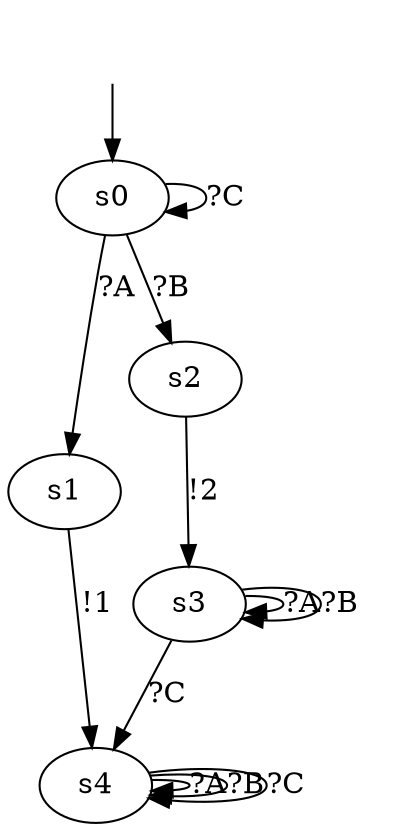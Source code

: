 digraph learnedModel {
s0 [label=s0];
s1 [label=s1];
s2 [label=s2];
s3 [label=s3];
s4 [label=s4];


s0 -> s1  [label="?A"];
s0 -> s2  [label="?B"];
s0 -> s0  [label="?C"];
s2 -> s3  [label="!2"];
s3 -> s3  [label="?A"];
s3 -> s3  [label="?B"];
s3 -> s4  [label="?C"];
s1 -> s4  [label="!1"];
s4 -> s4  [label="?A"];
s4 -> s4  [label="?B"];
s4 -> s4  [label="?C"];

__start0 [label="", shape=none];
__start0 -> s0  [label=""];
}
